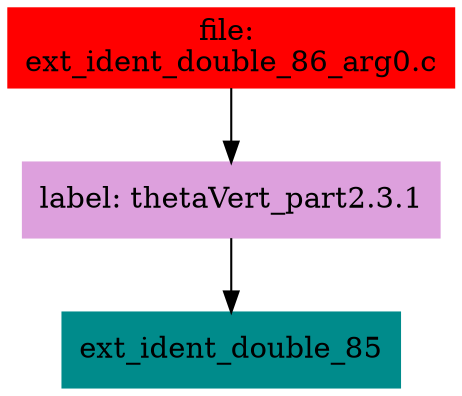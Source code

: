 digraph G {
node [shape=box]

0 [label="file: 
ext_ident_double_86_arg0.c",color=red, style=filled]
1 [label="label: thetaVert_part2.3.1",color=plum, style=filled]
0 -> 1
2 [label="ext_ident_double_85",color=cyan4, style=filled]
1 -> 2


}

